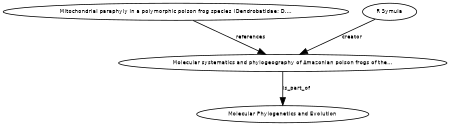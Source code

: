 digraph G {
size="3,3";
node [fontsize=7, fontname="Helvetica"];
edge [fontsize=7, fontname="Helvetica"];
node0 [label="Molecular systematics and phylogeography of Amazonian poison frogs of the...", width=0.27433100247,height=0.27433100247];
node1 [label="Mitochondrial paraphyly in a polymorphic poison frog species (Dendrobatidae; D....", width=0.27433100247,height=0.27433100247];
node2 [label="R Symula", width=0.27433100247,height=0.27433100247];
node3 [label="Molecular Phylogenetics and Evolution", width=0.27433100247,height=0.27433100247];
node1 -> node0 [label="references"];
node2 -> node0 [label="creator"];
node0 -> node3 [label="is_part_of"];
}


